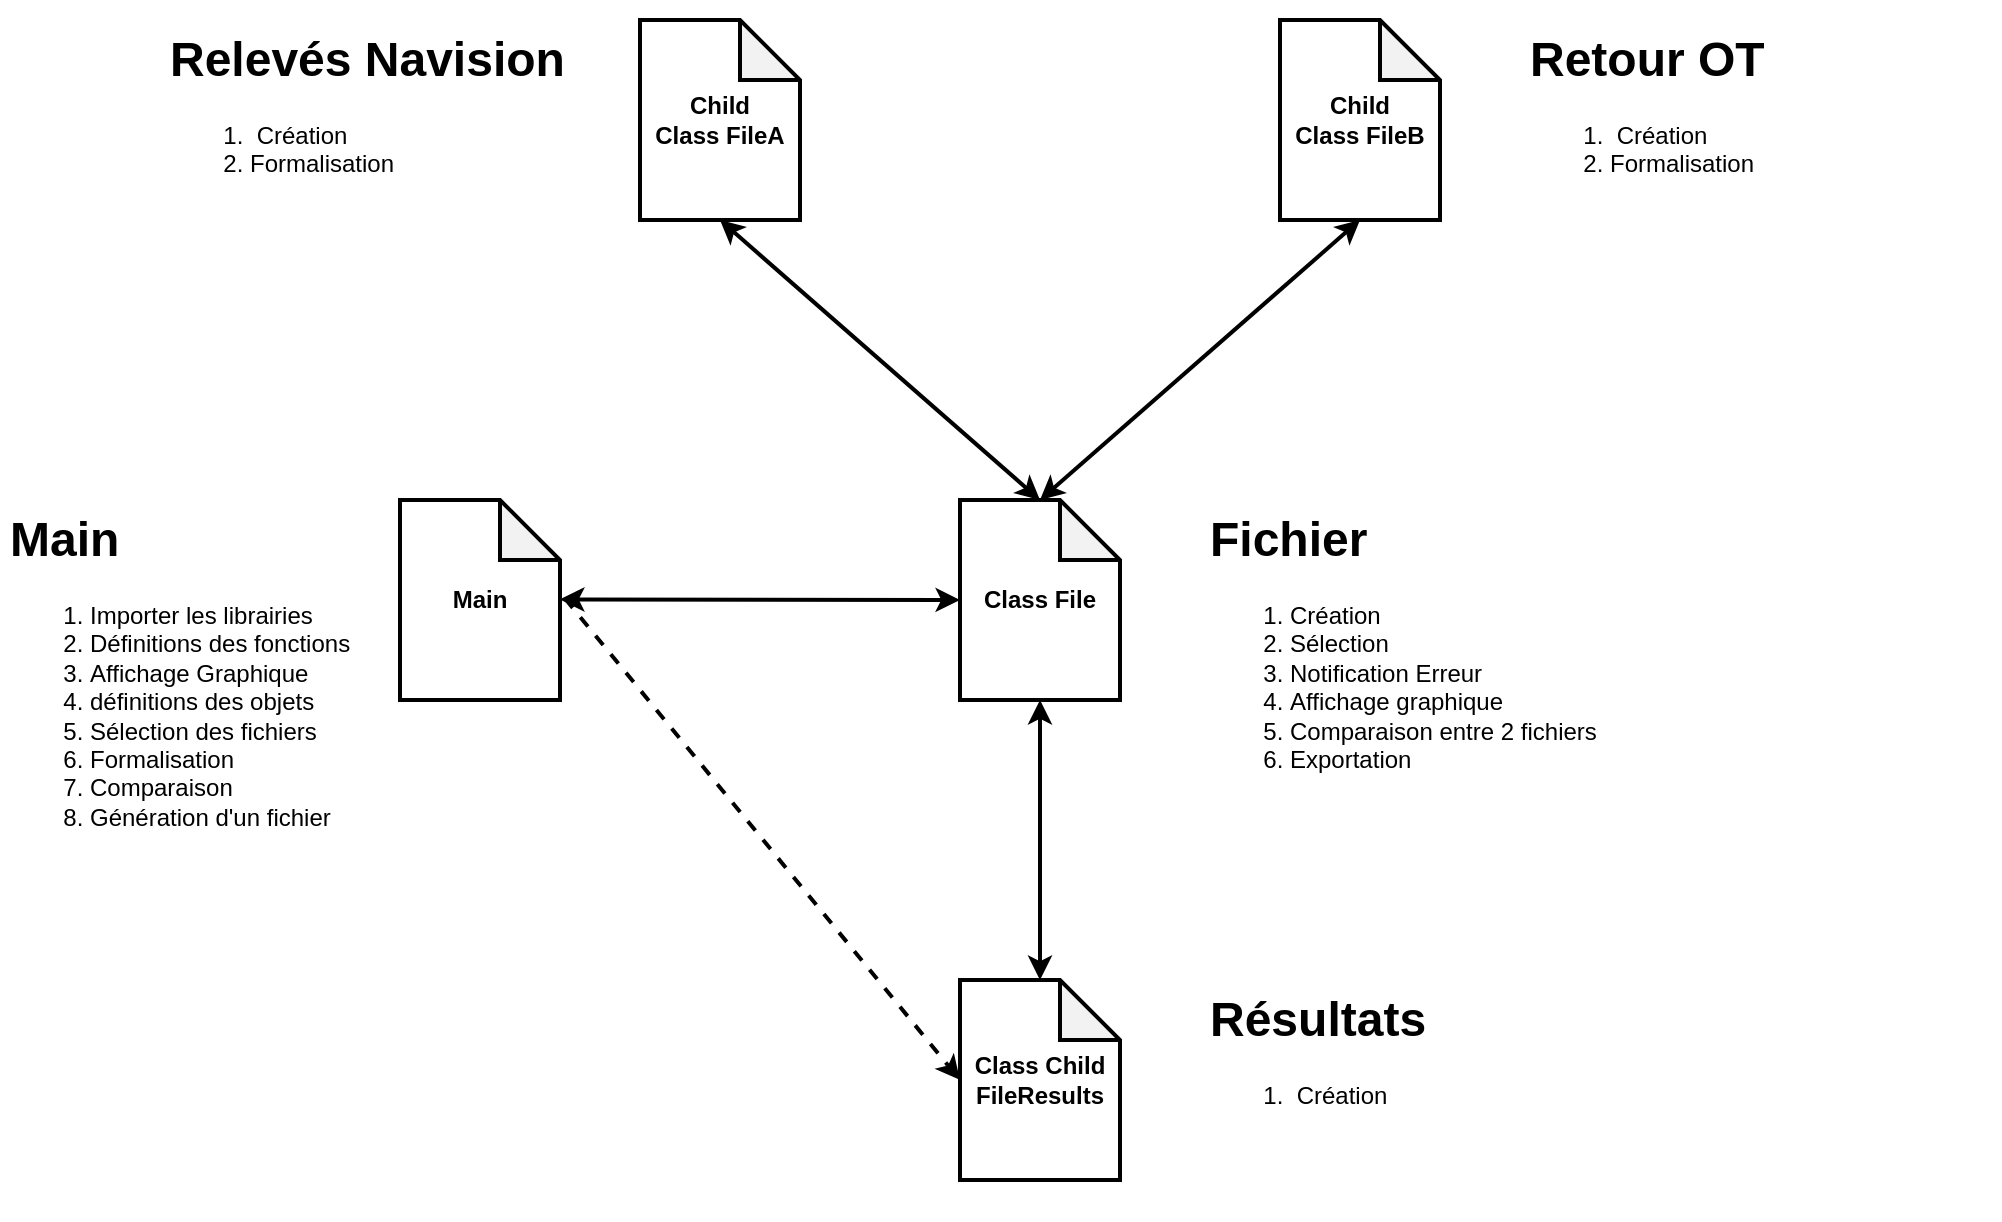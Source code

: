 <mxfile version="22.0.8" type="device">
  <diagram name="Page-1" id="ecUv9d_RSjCKizcaHwjk">
    <mxGraphModel dx="3033" dy="2372" grid="1" gridSize="10" guides="1" tooltips="1" connect="1" arrows="1" fold="1" page="1" pageScale="1" pageWidth="827" pageHeight="1169" math="0" shadow="0">
      <root>
        <mxCell id="0" />
        <mxCell id="1" parent="0" />
        <mxCell id="IlugJNg5No-f-RM8x2Am-1" value="&lt;b&gt;Class File&lt;br&gt;&lt;/b&gt;" style="shape=note;whiteSpace=wrap;html=1;backgroundOutline=1;darkOpacity=0.05;strokeWidth=2;" vertex="1" parent="1">
          <mxGeometry x="240" y="200" width="80" height="100" as="geometry" />
        </mxCell>
        <mxCell id="IlugJNg5No-f-RM8x2Am-5" value="&lt;div&gt;&lt;b&gt;Child&lt;/b&gt;&lt;/div&gt;&lt;div&gt;&lt;b&gt;Class FileA&lt;/b&gt;&lt;/div&gt;" style="shape=note;whiteSpace=wrap;html=1;backgroundOutline=1;darkOpacity=0.05;strokeWidth=2;" vertex="1" parent="1">
          <mxGeometry x="80" y="-40" width="80" height="100" as="geometry" />
        </mxCell>
        <mxCell id="IlugJNg5No-f-RM8x2Am-6" value="&lt;div&gt;&lt;b&gt;Child&lt;/b&gt;&lt;/div&gt;&lt;div&gt;&lt;b&gt;Class FileB&lt;br&gt;&lt;/b&gt;&lt;/div&gt;" style="shape=note;whiteSpace=wrap;html=1;backgroundOutline=1;darkOpacity=0.05;strokeWidth=2;" vertex="1" parent="1">
          <mxGeometry x="400" y="-40" width="80" height="100" as="geometry" />
        </mxCell>
        <mxCell id="IlugJNg5No-f-RM8x2Am-12" value="&lt;h1&gt;Relevés Navision&lt;br&gt;&lt;/h1&gt;&lt;ol&gt;&lt;li&gt;&amp;nbsp;Création&lt;/li&gt;&lt;li&gt;Formalisation &lt;br&gt;&lt;/li&gt;&lt;/ol&gt;&lt;div&gt;&lt;br&gt;&lt;/div&gt;" style="text;html=1;strokeColor=none;fillColor=none;spacing=5;spacingTop=-20;whiteSpace=wrap;overflow=hidden;rounded=0;" vertex="1" parent="1">
          <mxGeometry x="-160" y="-40" width="240" height="120" as="geometry" />
        </mxCell>
        <mxCell id="IlugJNg5No-f-RM8x2Am-13" value="&lt;h1&gt;Retour OT&lt;br&gt;&lt;/h1&gt;&lt;ol&gt;&lt;li&gt;&amp;nbsp;Création&lt;/li&gt;&lt;li&gt;Formalisation &lt;br&gt;&lt;/li&gt;&lt;/ol&gt;&lt;div&gt;&lt;br&gt;&lt;/div&gt;" style="text;html=1;strokeColor=none;fillColor=none;spacing=5;spacingTop=-20;whiteSpace=wrap;overflow=hidden;rounded=0;" vertex="1" parent="1">
          <mxGeometry x="520" y="-40" width="240" height="120" as="geometry" />
        </mxCell>
        <mxCell id="IlugJNg5No-f-RM8x2Am-14" value="&lt;h1&gt;Main&lt;br&gt;&lt;/h1&gt;&lt;div&gt;&lt;ol&gt;&lt;li&gt;Importer les librairies&lt;/li&gt;&lt;li&gt;Définitions des fonctions&lt;/li&gt;&lt;li&gt;Affichage Graphique&lt;/li&gt;&lt;li&gt;définitions des objets&lt;br&gt;&lt;/li&gt;&lt;li&gt;Sélection des fichiers&lt;/li&gt;&lt;li&gt;Formalisation&lt;/li&gt;&lt;li&gt;Comparaison&lt;/li&gt;&lt;li&gt;Génération d&#39;un fichier&lt;br&gt;&lt;/li&gt;&lt;/ol&gt;&lt;/div&gt;&lt;div&gt;&lt;br&gt;&lt;/div&gt;" style="text;html=1;strokeColor=none;fillColor=none;spacing=5;spacingTop=-20;whiteSpace=wrap;overflow=hidden;rounded=0;align=left;" vertex="1" parent="1">
          <mxGeometry x="-240" y="200" width="240" height="280" as="geometry" />
        </mxCell>
        <mxCell id="IlugJNg5No-f-RM8x2Am-15" value="&lt;b&gt;Main&lt;/b&gt;" style="shape=note;whiteSpace=wrap;html=1;backgroundOutline=1;darkOpacity=0.05;strokeWidth=2;" vertex="1" parent="1">
          <mxGeometry x="-40" y="200" width="80" height="100" as="geometry" />
        </mxCell>
        <mxCell id="IlugJNg5No-f-RM8x2Am-17" value="&lt;div&gt;&lt;b&gt;Class Child FileResults&lt;/b&gt;&lt;/div&gt;" style="shape=note;whiteSpace=wrap;html=1;backgroundOutline=1;darkOpacity=0.05;strokeWidth=2;" vertex="1" parent="1">
          <mxGeometry x="240" y="440" width="80" height="100" as="geometry" />
        </mxCell>
        <mxCell id="IlugJNg5No-f-RM8x2Am-19" value="&lt;h1&gt;Résultats&lt;br&gt;&lt;/h1&gt;&lt;ol&gt;&lt;li&gt;&amp;nbsp;Création&lt;/li&gt;&lt;/ol&gt;&lt;div&gt;&lt;br&gt;&lt;/div&gt;" style="text;html=1;strokeColor=none;fillColor=none;spacing=5;spacingTop=-20;whiteSpace=wrap;overflow=hidden;rounded=0;" vertex="1" parent="1">
          <mxGeometry x="360" y="440" width="240" height="120" as="geometry" />
        </mxCell>
        <mxCell id="IlugJNg5No-f-RM8x2Am-30" value="&lt;h1&gt;Fichier&lt;br&gt;&lt;/h1&gt;&lt;ol&gt;&lt;li&gt;Création&lt;/li&gt;&lt;li&gt;Sélection&lt;br&gt;&lt;/li&gt;&lt;li&gt;Notification Erreur&lt;br&gt;&lt;/li&gt;&lt;li&gt;Affichage graphique&lt;/li&gt;&lt;li&gt;Comparaison entre 2 fichiers&lt;/li&gt;&lt;li&gt;Exportation&lt;br&gt;&lt;/li&gt;&lt;/ol&gt;&lt;div&gt;&lt;br&gt;&lt;/div&gt;" style="text;html=1;strokeColor=none;fillColor=none;spacing=5;spacingTop=-20;whiteSpace=wrap;overflow=hidden;rounded=0;" vertex="1" parent="1">
          <mxGeometry x="360" y="200" width="240" height="150" as="geometry" />
        </mxCell>
        <mxCell id="IlugJNg5No-f-RM8x2Am-32" value="" style="endArrow=classic;html=1;rounded=0;exitX=0.5;exitY=1;exitDx=0;exitDy=0;exitPerimeter=0;entryX=0.5;entryY=0;entryDx=0;entryDy=0;entryPerimeter=0;strokeWidth=2;startArrow=classic;startFill=1;" edge="1" parent="1" source="IlugJNg5No-f-RM8x2Am-1" target="IlugJNg5No-f-RM8x2Am-17">
          <mxGeometry width="50" height="50" relative="1" as="geometry">
            <mxPoint x="270" y="420" as="sourcePoint" />
            <mxPoint x="320" y="370" as="targetPoint" />
          </mxGeometry>
        </mxCell>
        <mxCell id="IlugJNg5No-f-RM8x2Am-33" value="" style="endArrow=classic;startArrow=classic;html=1;rounded=0;entryX=0.5;entryY=1;entryDx=0;entryDy=0;entryPerimeter=0;exitX=0.5;exitY=0;exitDx=0;exitDy=0;exitPerimeter=0;strokeWidth=2;" edge="1" parent="1" source="IlugJNg5No-f-RM8x2Am-1" target="IlugJNg5No-f-RM8x2Am-6">
          <mxGeometry width="50" height="50" relative="1" as="geometry">
            <mxPoint x="210" y="260" as="sourcePoint" />
            <mxPoint x="260" y="210" as="targetPoint" />
          </mxGeometry>
        </mxCell>
        <mxCell id="IlugJNg5No-f-RM8x2Am-34" value="" style="endArrow=classic;startArrow=classic;html=1;rounded=0;entryX=0.5;entryY=0;entryDx=0;entryDy=0;entryPerimeter=0;exitX=0.5;exitY=1;exitDx=0;exitDy=0;exitPerimeter=0;strokeWidth=2;" edge="1" parent="1" source="IlugJNg5No-f-RM8x2Am-5" target="IlugJNg5No-f-RM8x2Am-1">
          <mxGeometry width="50" height="50" relative="1" as="geometry">
            <mxPoint x="210" y="260" as="sourcePoint" />
            <mxPoint x="260" y="210" as="targetPoint" />
          </mxGeometry>
        </mxCell>
        <mxCell id="IlugJNg5No-f-RM8x2Am-36" value="" style="endArrow=classic;startArrow=classic;html=1;rounded=0;exitX=1;exitY=0.497;exitDx=0;exitDy=0;exitPerimeter=0;strokeWidth=2;" edge="1" parent="1" source="IlugJNg5No-f-RM8x2Am-15" target="IlugJNg5No-f-RM8x2Am-1">
          <mxGeometry width="50" height="50" relative="1" as="geometry">
            <mxPoint x="210" y="230" as="sourcePoint" />
            <mxPoint x="260" y="180" as="targetPoint" />
          </mxGeometry>
        </mxCell>
        <mxCell id="IlugJNg5No-f-RM8x2Am-37" value="" style="endArrow=classic;startArrow=none;html=1;rounded=0;exitX=1.032;exitY=0.493;exitDx=0;exitDy=0;exitPerimeter=0;entryX=0;entryY=0.5;entryDx=0;entryDy=0;entryPerimeter=0;startFill=0;strokeWidth=2;dashed=1;" edge="1" parent="1" source="IlugJNg5No-f-RM8x2Am-15" target="IlugJNg5No-f-RM8x2Am-17">
          <mxGeometry width="50" height="50" relative="1" as="geometry">
            <mxPoint x="200" y="250" as="sourcePoint" />
            <mxPoint x="250" y="200" as="targetPoint" />
          </mxGeometry>
        </mxCell>
      </root>
    </mxGraphModel>
  </diagram>
</mxfile>
